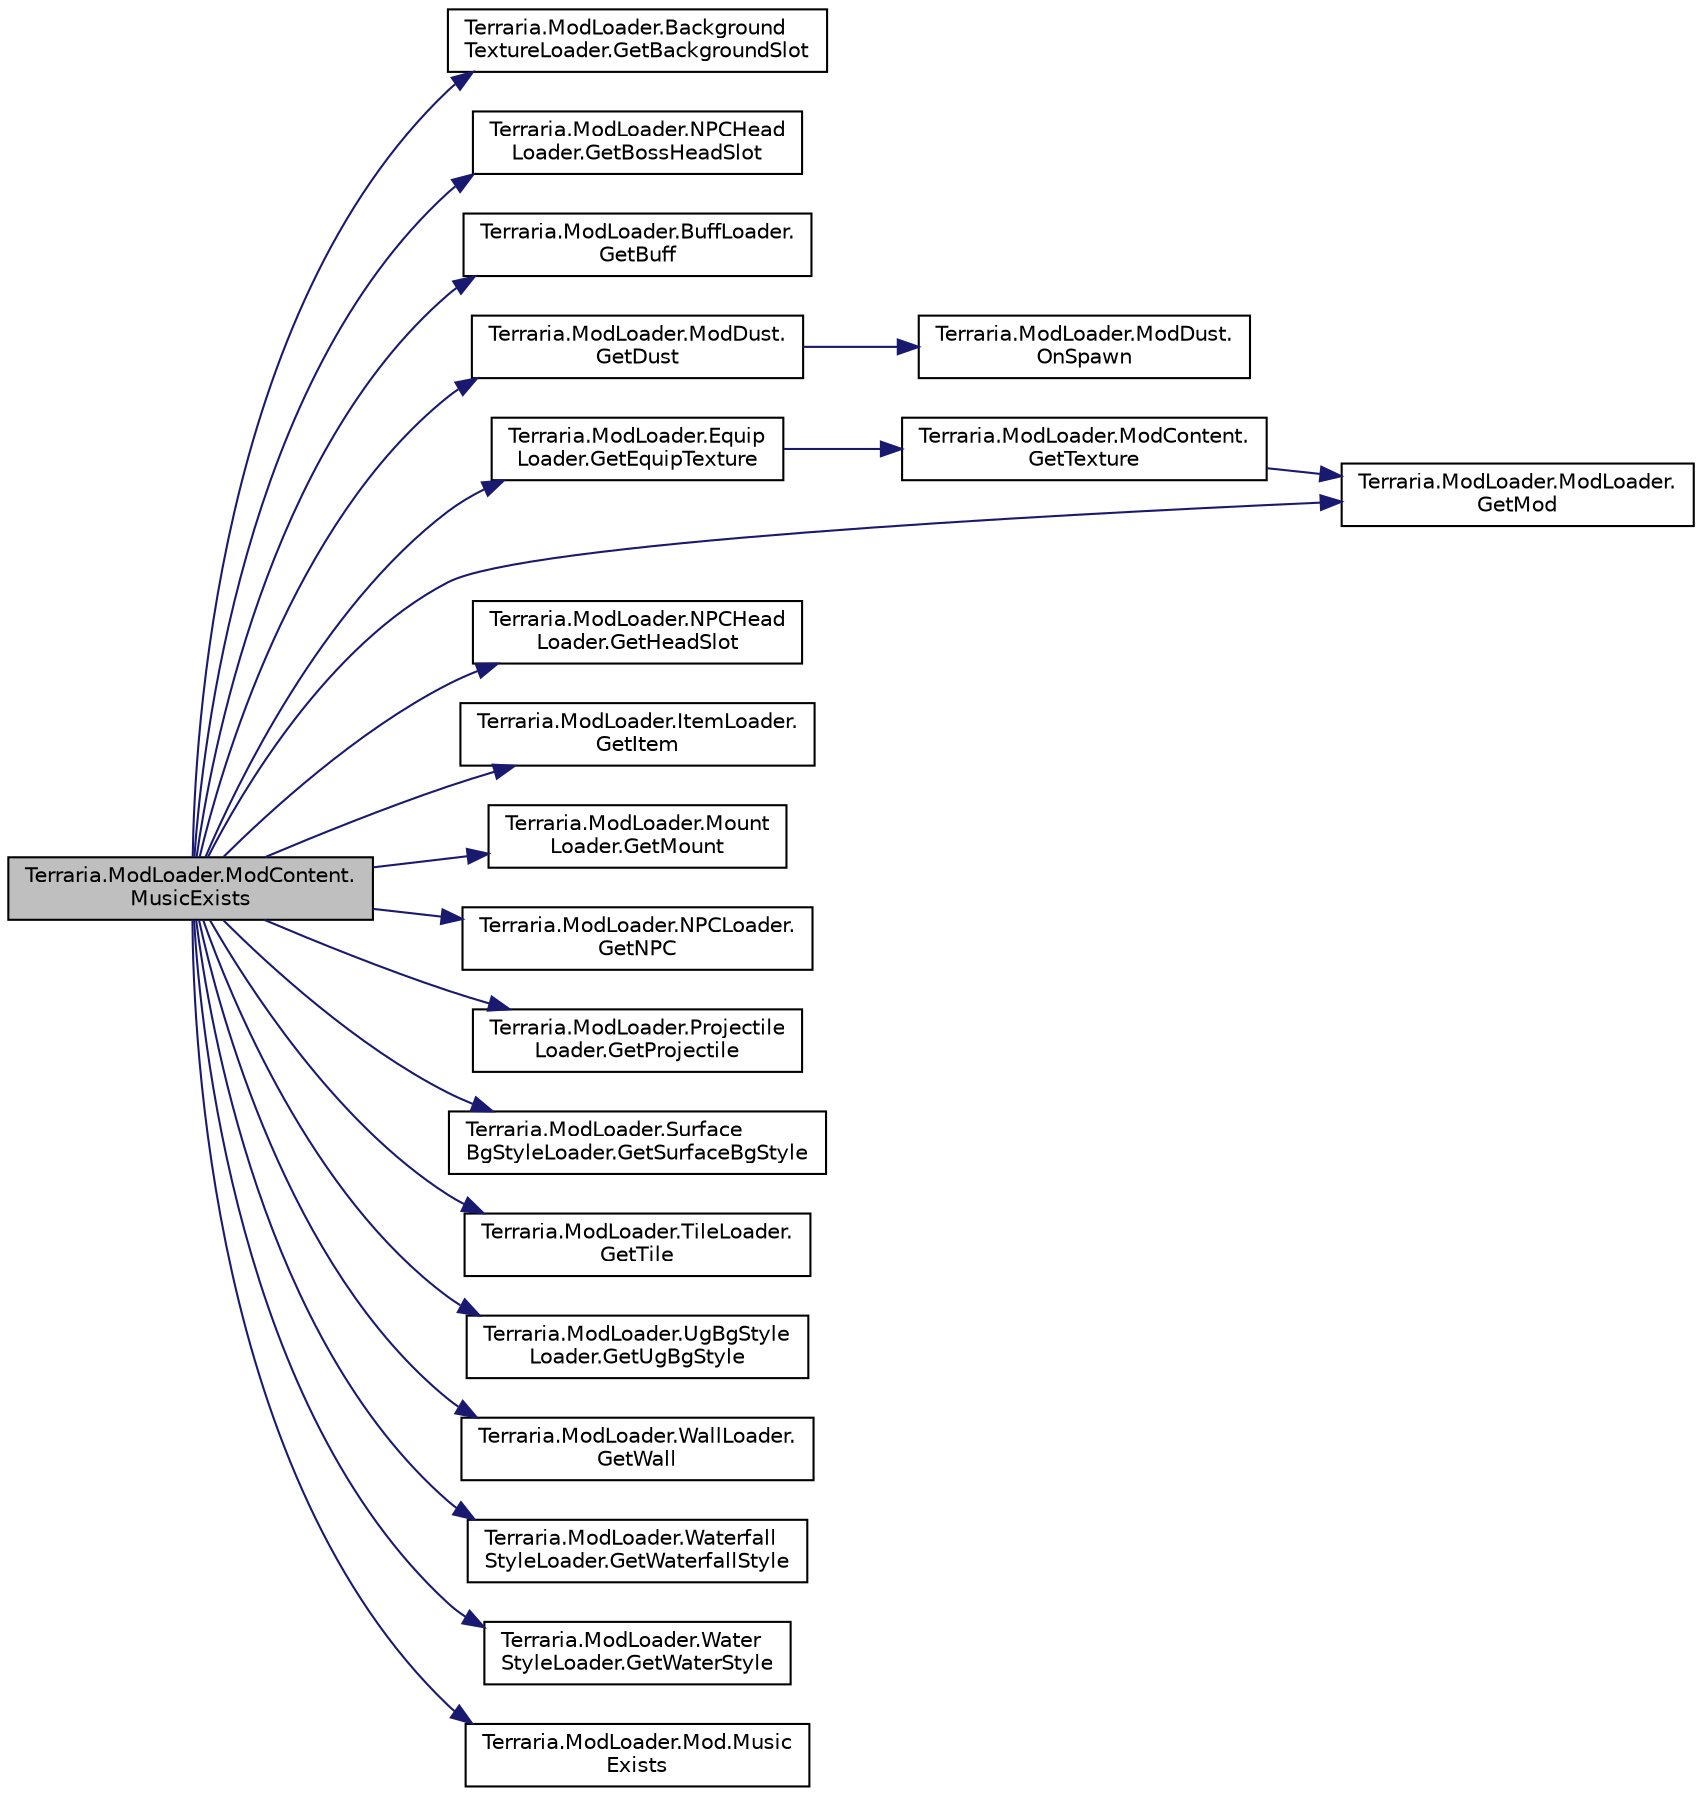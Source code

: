 digraph "Terraria.ModLoader.ModContent.MusicExists"
{
  edge [fontname="Helvetica",fontsize="10",labelfontname="Helvetica",labelfontsize="10"];
  node [fontname="Helvetica",fontsize="10",shape=record];
  rankdir="LR";
  Node91 [label="Terraria.ModLoader.ModContent.\lMusicExists",height=0.2,width=0.4,color="black", fillcolor="grey75", style="filled", fontcolor="black"];
  Node91 -> Node92 [color="midnightblue",fontsize="10",style="solid",fontname="Helvetica"];
  Node92 [label="Terraria.ModLoader.Background\lTextureLoader.GetBackgroundSlot",height=0.2,width=0.4,color="black", fillcolor="white", style="filled",URL="$class_terraria_1_1_mod_loader_1_1_background_texture_loader.html#acec6846e4b16fa559531e838dfc51de9",tooltip="Returns the slot/ID of the background texture with the given name. "];
  Node91 -> Node93 [color="midnightblue",fontsize="10",style="solid",fontname="Helvetica"];
  Node93 [label="Terraria.ModLoader.NPCHead\lLoader.GetBossHeadSlot",height=0.2,width=0.4,color="black", fillcolor="white", style="filled",URL="$class_terraria_1_1_mod_loader_1_1_n_p_c_head_loader.html#a89950f2a9433a2c981916550c78703ae",tooltip="Gets the index of the boss head texture corresponding to the given texture path. "];
  Node91 -> Node94 [color="midnightblue",fontsize="10",style="solid",fontname="Helvetica"];
  Node94 [label="Terraria.ModLoader.BuffLoader.\lGetBuff",height=0.2,width=0.4,color="black", fillcolor="white", style="filled",URL="$class_terraria_1_1_mod_loader_1_1_buff_loader.html#a79a721a0fafe68082890b026043ca538",tooltip="Gets the ModBuff instance with the given type. If no ModBuff with the given type exists, returns null. "];
  Node91 -> Node95 [color="midnightblue",fontsize="10",style="solid",fontname="Helvetica"];
  Node95 [label="Terraria.ModLoader.ModDust.\lGetDust",height=0.2,width=0.4,color="black", fillcolor="white", style="filled",URL="$class_terraria_1_1_mod_loader_1_1_mod_dust.html#afe80059dd56be18b6eb1fd9ef940cb29",tooltip="Gets the ModDust instance with the given type. Returns null if no ModDust with the given type exists..."];
  Node95 -> Node96 [color="midnightblue",fontsize="10",style="solid",fontname="Helvetica"];
  Node96 [label="Terraria.ModLoader.ModDust.\lOnSpawn",height=0.2,width=0.4,color="black", fillcolor="white", style="filled",URL="$class_terraria_1_1_mod_loader_1_1_mod_dust.html#a4716ad247673f0cd67b5adbdbc6acf8f",tooltip="Allows you to modify a dust&#39;s fields when it is created. "];
  Node91 -> Node97 [color="midnightblue",fontsize="10",style="solid",fontname="Helvetica"];
  Node97 [label="Terraria.ModLoader.Equip\lLoader.GetEquipTexture",height=0.2,width=0.4,color="black", fillcolor="white", style="filled",URL="$class_terraria_1_1_mod_loader_1_1_equip_loader.html#a87c1e9bb37d938a07111fa76bae78575",tooltip="Gets the equipment texture for the specified equipment type and ID. "];
  Node97 -> Node98 [color="midnightblue",fontsize="10",style="solid",fontname="Helvetica"];
  Node98 [label="Terraria.ModLoader.ModContent.\lGetTexture",height=0.2,width=0.4,color="black", fillcolor="white", style="filled",URL="$class_terraria_1_1_mod_loader_1_1_mod_content.html#a9345ee7cb92de23652666ed25d1d0059",tooltip="Gets the texture with the specified name. The name is in the format of \"ModFolder/OtherFolders/FileNa..."];
  Node98 -> Node99 [color="midnightblue",fontsize="10",style="solid",fontname="Helvetica"];
  Node99 [label="Terraria.ModLoader.ModLoader.\lGetMod",height=0.2,width=0.4,color="black", fillcolor="white", style="filled",URL="$class_terraria_1_1_mod_loader_1_1_mod_loader.html#aed988cac63e90351b6ed0bd72495f3af",tooltip="Gets the instance of the Mod with the specified name. "];
  Node91 -> Node100 [color="midnightblue",fontsize="10",style="solid",fontname="Helvetica"];
  Node100 [label="Terraria.ModLoader.NPCHead\lLoader.GetHeadSlot",height=0.2,width=0.4,color="black", fillcolor="white", style="filled",URL="$class_terraria_1_1_mod_loader_1_1_n_p_c_head_loader.html#ab002e373efd84676ba6081d3b242dab6",tooltip="Gets the index of the head texture corresponding to the given texture path. "];
  Node91 -> Node101 [color="midnightblue",fontsize="10",style="solid",fontname="Helvetica"];
  Node101 [label="Terraria.ModLoader.ItemLoader.\lGetItem",height=0.2,width=0.4,color="black", fillcolor="white", style="filled",URL="$class_terraria_1_1_mod_loader_1_1_item_loader.html#a1e8f5f5f4245b184038a9e6d1abbf4d3",tooltip="Gets the ModItem instance corresponding to the specified type. Returns null if no modded item has the..."];
  Node91 -> Node99 [color="midnightblue",fontsize="10",style="solid",fontname="Helvetica"];
  Node91 -> Node102 [color="midnightblue",fontsize="10",style="solid",fontname="Helvetica"];
  Node102 [label="Terraria.ModLoader.Mount\lLoader.GetMount",height=0.2,width=0.4,color="black", fillcolor="white", style="filled",URL="$class_terraria_1_1_mod_loader_1_1_mount_loader.html#a09e19c4faa1e5f105a6f282abaf9da6f",tooltip="Gets the ModMountData instance corresponding to the given type. Returns null if no ModMountData has t..."];
  Node91 -> Node103 [color="midnightblue",fontsize="10",style="solid",fontname="Helvetica"];
  Node103 [label="Terraria.ModLoader.NPCLoader.\lGetNPC",height=0.2,width=0.4,color="black", fillcolor="white", style="filled",URL="$class_terraria_1_1_mod_loader_1_1_n_p_c_loader.html#a1e9eae6ec444b4a23e1a809cfea3be94",tooltip="Gets the ModNPC instance corresponding to the specified type. "];
  Node91 -> Node104 [color="midnightblue",fontsize="10",style="solid",fontname="Helvetica"];
  Node104 [label="Terraria.ModLoader.Projectile\lLoader.GetProjectile",height=0.2,width=0.4,color="black", fillcolor="white", style="filled",URL="$class_terraria_1_1_mod_loader_1_1_projectile_loader.html#a1367d806fe025ee2b27c5f0aa945b46d",tooltip="Gets the ModProjectile instance corresponding to the specified type. "];
  Node91 -> Node105 [color="midnightblue",fontsize="10",style="solid",fontname="Helvetica"];
  Node105 [label="Terraria.ModLoader.Surface\lBgStyleLoader.GetSurfaceBgStyle",height=0.2,width=0.4,color="black", fillcolor="white", style="filled",URL="$class_terraria_1_1_mod_loader_1_1_surface_bg_style_loader.html#aa764a50ec9347f186eaa6be90a1d48af",tooltip="Returns the ModSurfaceBgStyle object with the given ID. "];
  Node91 -> Node106 [color="midnightblue",fontsize="10",style="solid",fontname="Helvetica"];
  Node106 [label="Terraria.ModLoader.TileLoader.\lGetTile",height=0.2,width=0.4,color="black", fillcolor="white", style="filled",URL="$class_terraria_1_1_mod_loader_1_1_tile_loader.html#a046d2f0670d83bdc212241b0f87ff2de",tooltip="Gets the ModTile instance with the given type. If no ModTile with the given type exists, returns null. "];
  Node91 -> Node107 [color="midnightblue",fontsize="10",style="solid",fontname="Helvetica"];
  Node107 [label="Terraria.ModLoader.UgBgStyle\lLoader.GetUgBgStyle",height=0.2,width=0.4,color="black", fillcolor="white", style="filled",URL="$class_terraria_1_1_mod_loader_1_1_ug_bg_style_loader.html#a1920e2529e358ed593853378a0e6079a",tooltip="Returns the ModUgBgStyle object with the given ID. "];
  Node91 -> Node108 [color="midnightblue",fontsize="10",style="solid",fontname="Helvetica"];
  Node108 [label="Terraria.ModLoader.WallLoader.\lGetWall",height=0.2,width=0.4,color="black", fillcolor="white", style="filled",URL="$class_terraria_1_1_mod_loader_1_1_wall_loader.html#a52a7457356cd330af2425e371a0cdc49",tooltip="Gets the ModWall instance with the given type. If no ModWall with the given type exists, returns null. "];
  Node91 -> Node109 [color="midnightblue",fontsize="10",style="solid",fontname="Helvetica"];
  Node109 [label="Terraria.ModLoader.Waterfall\lStyleLoader.GetWaterfallStyle",height=0.2,width=0.4,color="black", fillcolor="white", style="filled",URL="$class_terraria_1_1_mod_loader_1_1_waterfall_style_loader.html#a896b0437728b98a317aa2ca7da5a4af3",tooltip="Returns the ModWaterfallStyle with the given ID. "];
  Node91 -> Node110 [color="midnightblue",fontsize="10",style="solid",fontname="Helvetica"];
  Node110 [label="Terraria.ModLoader.Water\lStyleLoader.GetWaterStyle",height=0.2,width=0.4,color="black", fillcolor="white", style="filled",URL="$class_terraria_1_1_mod_loader_1_1_water_style_loader.html#a0778cff18767e911698a313f1b7d2f94",tooltip="Returns the ModWaterStyle with the given ID. "];
  Node91 -> Node111 [color="midnightblue",fontsize="10",style="solid",fontname="Helvetica"];
  Node111 [label="Terraria.ModLoader.Mod.Music\lExists",height=0.2,width=0.4,color="black", fillcolor="white", style="filled",URL="$class_terraria_1_1_mod_loader_1_1_mod.html#af995bbfa93c0a1fe4c6252fb9fc179e7",tooltip="Shorthand for calling ModLoader.MusicExists(this.FileName(name)). "];
}
